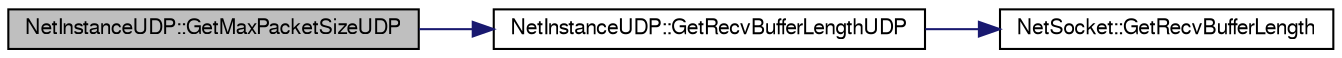 digraph G
{
  edge [fontname="FreeSans",fontsize="10",labelfontname="FreeSans",labelfontsize="10"];
  node [fontname="FreeSans",fontsize="10",shape=record];
  rankdir=LR;
  Node1 [label="NetInstanceUDP::GetMaxPacketSizeUDP",height=0.2,width=0.4,color="black", fillcolor="grey75", style="filled" fontcolor="black"];
  Node1 -> Node2 [color="midnightblue",fontsize="10",style="solid",fontname="FreeSans"];
  Node2 [label="NetInstanceUDP::GetRecvBufferLengthUDP",height=0.2,width=0.4,color="black", fillcolor="white", style="filled",URL="$class_net_instance_u_d_p.html#a4467dd45f0ae82b2c4721a3b04dd3746"];
  Node2 -> Node3 [color="midnightblue",fontsize="10",style="solid",fontname="FreeSans"];
  Node3 [label="NetSocket::GetRecvBufferLength",height=0.2,width=0.4,color="black", fillcolor="white", style="filled",URL="$class_net_socket.html#ae2524e6cffa4e30726fde6b4e703ebc3"];
}

